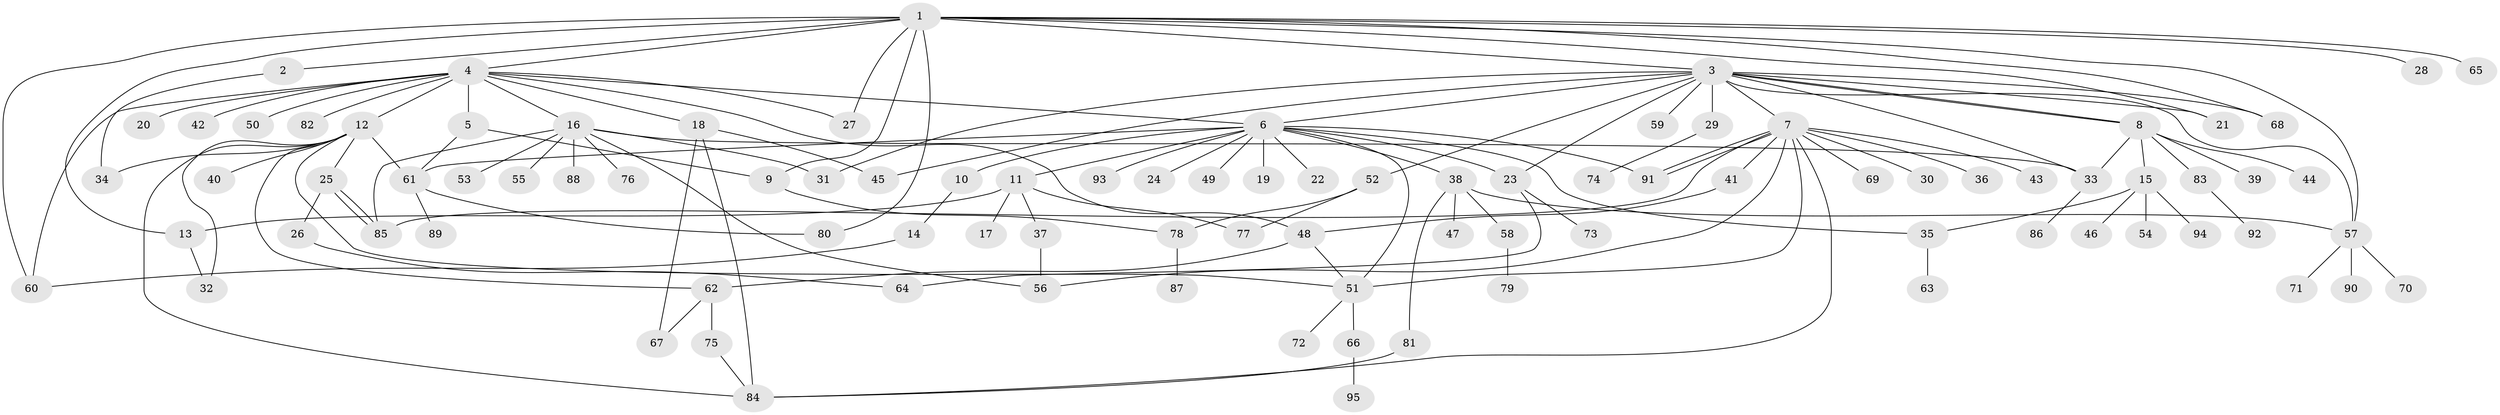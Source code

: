 // Generated by graph-tools (version 1.1) at 2025/49/03/09/25 03:49:53]
// undirected, 95 vertices, 136 edges
graph export_dot {
graph [start="1"]
  node [color=gray90,style=filled];
  1;
  2;
  3;
  4;
  5;
  6;
  7;
  8;
  9;
  10;
  11;
  12;
  13;
  14;
  15;
  16;
  17;
  18;
  19;
  20;
  21;
  22;
  23;
  24;
  25;
  26;
  27;
  28;
  29;
  30;
  31;
  32;
  33;
  34;
  35;
  36;
  37;
  38;
  39;
  40;
  41;
  42;
  43;
  44;
  45;
  46;
  47;
  48;
  49;
  50;
  51;
  52;
  53;
  54;
  55;
  56;
  57;
  58;
  59;
  60;
  61;
  62;
  63;
  64;
  65;
  66;
  67;
  68;
  69;
  70;
  71;
  72;
  73;
  74;
  75;
  76;
  77;
  78;
  79;
  80;
  81;
  82;
  83;
  84;
  85;
  86;
  87;
  88;
  89;
  90;
  91;
  92;
  93;
  94;
  95;
  1 -- 2;
  1 -- 3;
  1 -- 4;
  1 -- 9;
  1 -- 13;
  1 -- 21;
  1 -- 27;
  1 -- 28;
  1 -- 57;
  1 -- 60;
  1 -- 65;
  1 -- 68;
  1 -- 80;
  2 -- 34;
  3 -- 6;
  3 -- 7;
  3 -- 8;
  3 -- 8;
  3 -- 21;
  3 -- 23;
  3 -- 29;
  3 -- 31;
  3 -- 33;
  3 -- 45;
  3 -- 52;
  3 -- 57;
  3 -- 59;
  3 -- 68;
  4 -- 5;
  4 -- 6;
  4 -- 12;
  4 -- 16;
  4 -- 18;
  4 -- 20;
  4 -- 27;
  4 -- 42;
  4 -- 48;
  4 -- 50;
  4 -- 60;
  4 -- 82;
  5 -- 9;
  5 -- 61;
  6 -- 10;
  6 -- 11;
  6 -- 19;
  6 -- 22;
  6 -- 23;
  6 -- 24;
  6 -- 35;
  6 -- 38;
  6 -- 49;
  6 -- 51;
  6 -- 61;
  6 -- 91;
  6 -- 93;
  7 -- 30;
  7 -- 36;
  7 -- 41;
  7 -- 43;
  7 -- 51;
  7 -- 56;
  7 -- 69;
  7 -- 84;
  7 -- 85;
  7 -- 91;
  7 -- 91;
  8 -- 15;
  8 -- 33;
  8 -- 39;
  8 -- 44;
  8 -- 83;
  9 -- 78;
  10 -- 14;
  11 -- 13;
  11 -- 17;
  11 -- 37;
  11 -- 77;
  12 -- 25;
  12 -- 32;
  12 -- 34;
  12 -- 40;
  12 -- 51;
  12 -- 61;
  12 -- 62;
  12 -- 84;
  13 -- 32;
  14 -- 60;
  15 -- 35;
  15 -- 46;
  15 -- 54;
  15 -- 94;
  16 -- 31;
  16 -- 33;
  16 -- 53;
  16 -- 55;
  16 -- 56;
  16 -- 76;
  16 -- 85;
  16 -- 88;
  18 -- 45;
  18 -- 67;
  18 -- 84;
  23 -- 64;
  23 -- 73;
  25 -- 26;
  25 -- 85;
  25 -- 85;
  26 -- 64;
  29 -- 74;
  33 -- 86;
  35 -- 63;
  37 -- 56;
  38 -- 47;
  38 -- 57;
  38 -- 58;
  38 -- 81;
  41 -- 48;
  48 -- 51;
  48 -- 62;
  51 -- 66;
  51 -- 72;
  52 -- 77;
  52 -- 78;
  57 -- 70;
  57 -- 71;
  57 -- 90;
  58 -- 79;
  61 -- 80;
  61 -- 89;
  62 -- 67;
  62 -- 75;
  66 -- 95;
  75 -- 84;
  78 -- 87;
  81 -- 84;
  83 -- 92;
}

